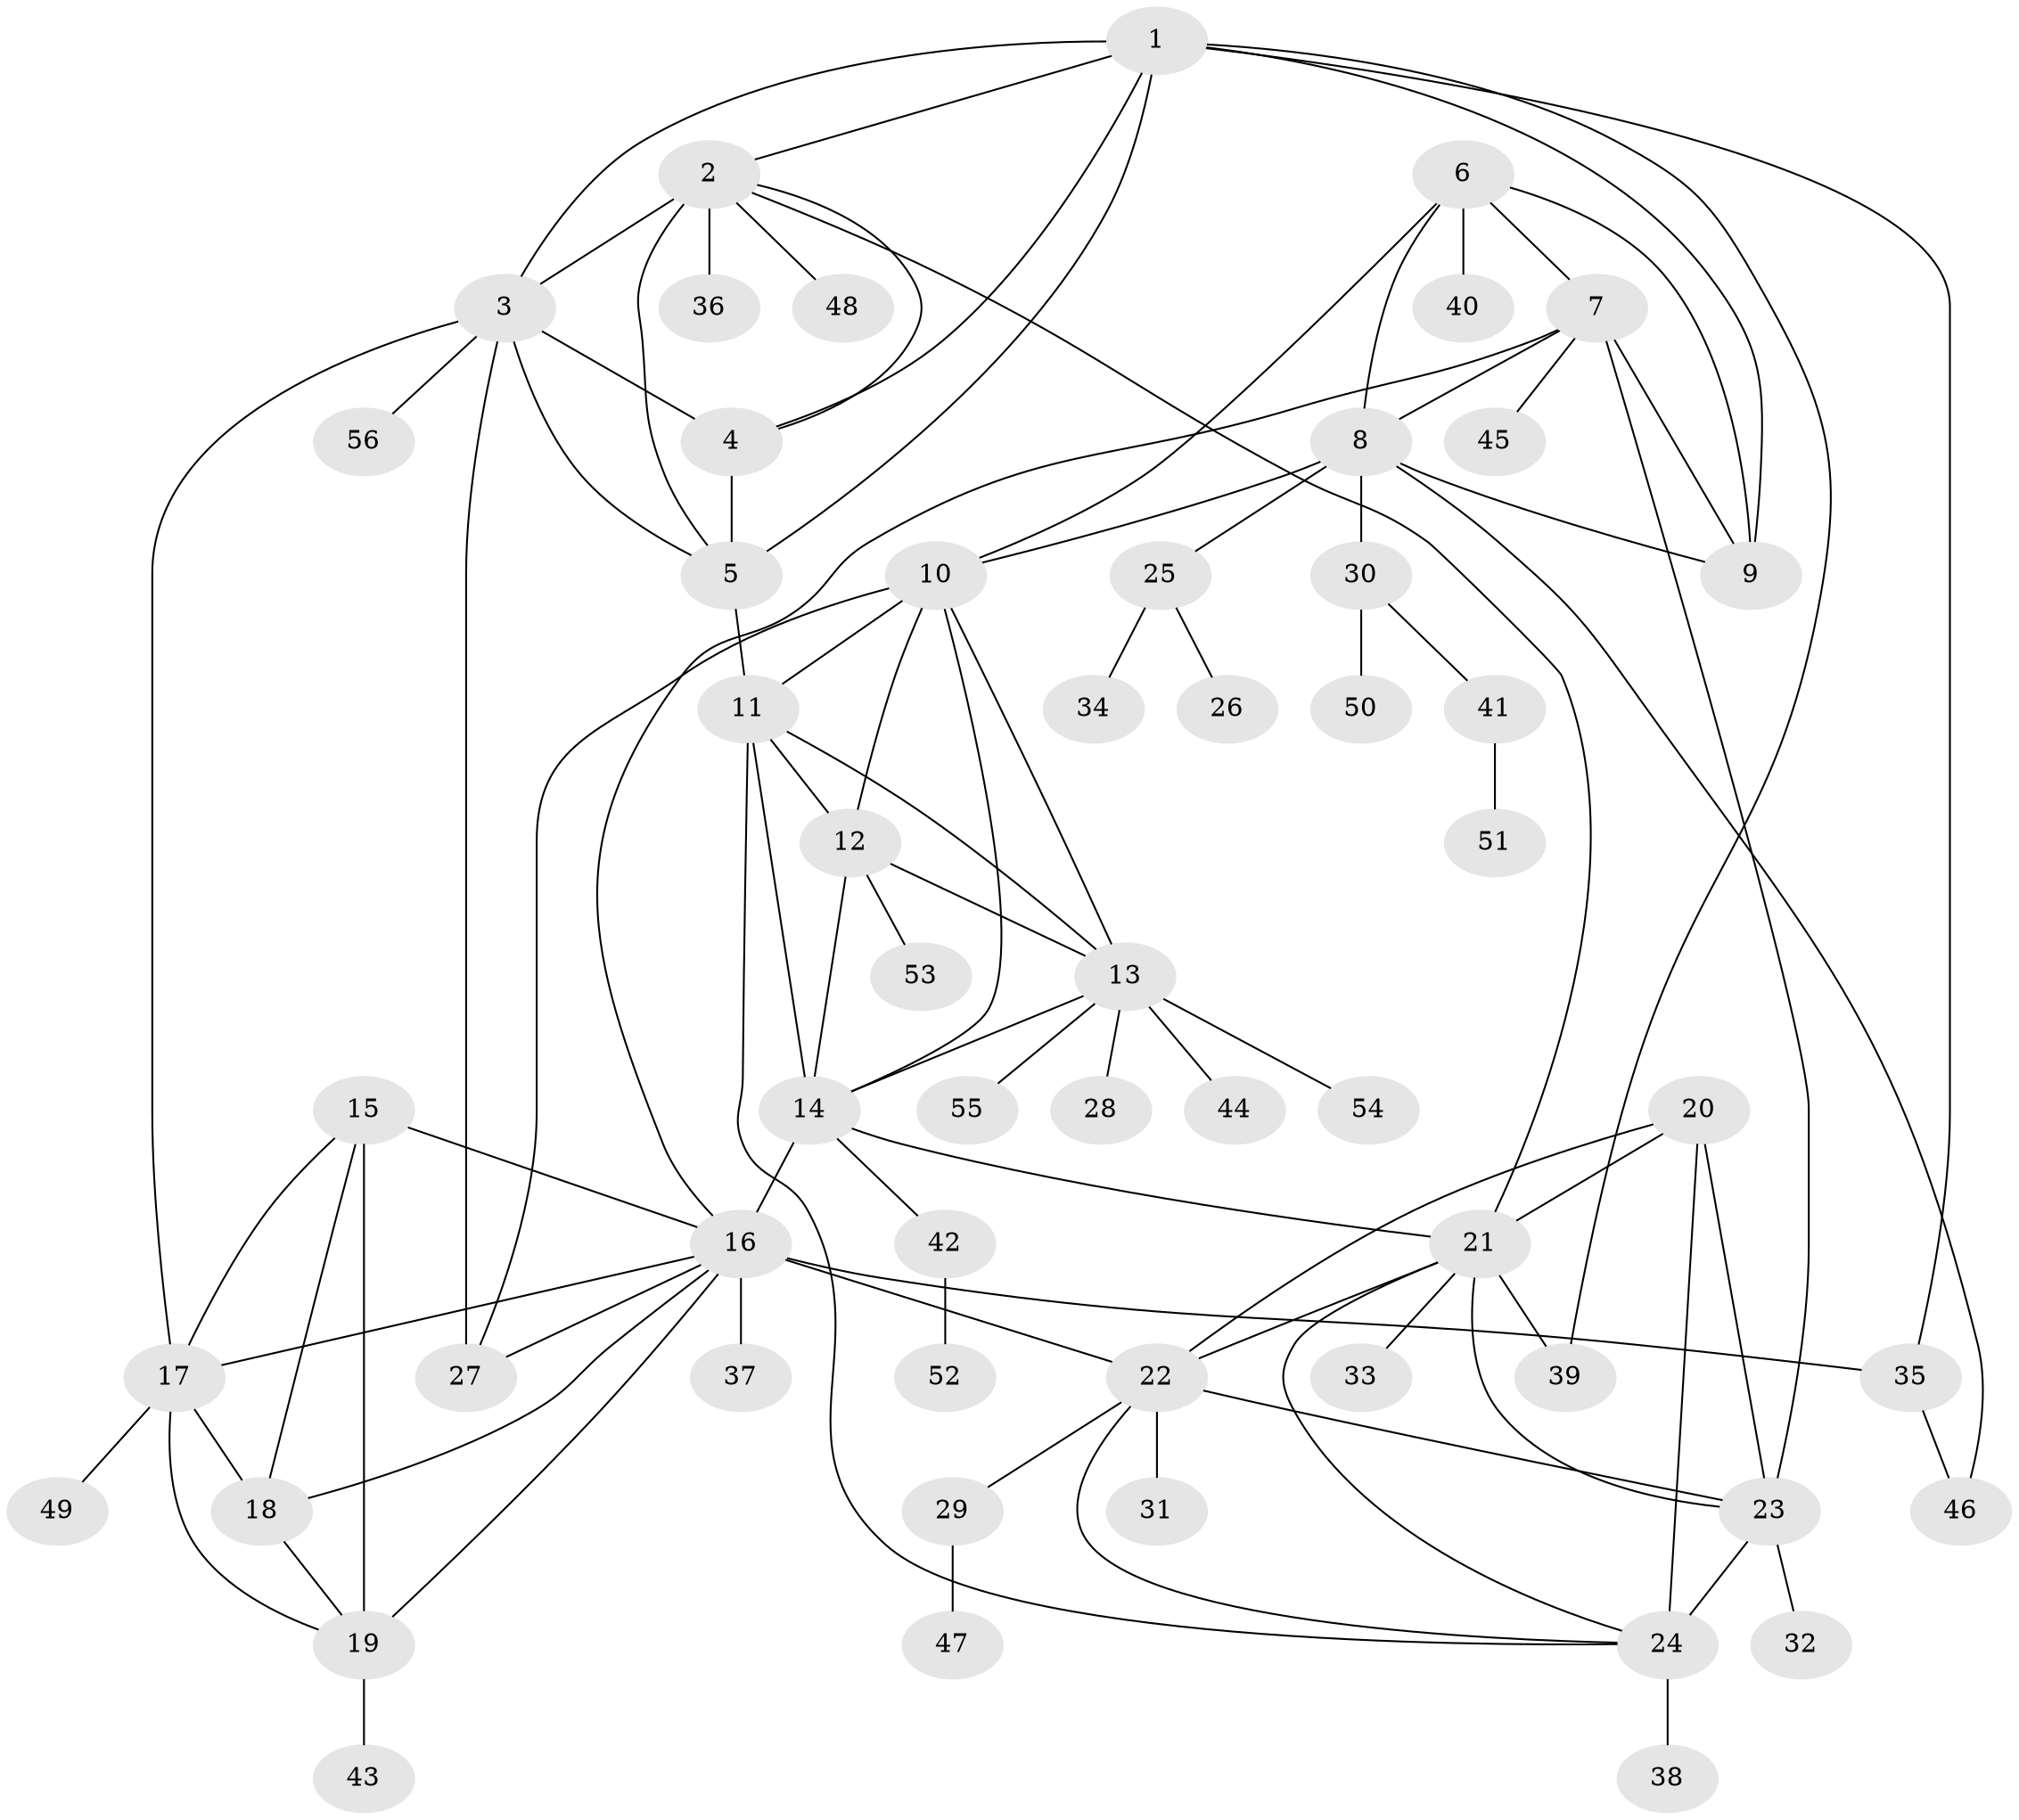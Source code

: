 // original degree distribution, {8: 0.0625, 11: 0.017857142857142856, 4: 0.044642857142857144, 7: 0.044642857142857144, 6: 0.026785714285714284, 9: 0.026785714285714284, 14: 0.008928571428571428, 5: 0.026785714285714284, 2: 0.125, 1: 0.5892857142857143, 3: 0.026785714285714284}
// Generated by graph-tools (version 1.1) at 2025/37/03/09/25 02:37:34]
// undirected, 56 vertices, 95 edges
graph export_dot {
graph [start="1"]
  node [color=gray90,style=filled];
  1;
  2;
  3;
  4;
  5;
  6;
  7;
  8;
  9;
  10;
  11;
  12;
  13;
  14;
  15;
  16;
  17;
  18;
  19;
  20;
  21;
  22;
  23;
  24;
  25;
  26;
  27;
  28;
  29;
  30;
  31;
  32;
  33;
  34;
  35;
  36;
  37;
  38;
  39;
  40;
  41;
  42;
  43;
  44;
  45;
  46;
  47;
  48;
  49;
  50;
  51;
  52;
  53;
  54;
  55;
  56;
  1 -- 2 [weight=1.0];
  1 -- 3 [weight=1.0];
  1 -- 4 [weight=1.0];
  1 -- 5 [weight=1.0];
  1 -- 9 [weight=1.0];
  1 -- 35 [weight=1.0];
  1 -- 39 [weight=1.0];
  2 -- 3 [weight=1.0];
  2 -- 4 [weight=1.0];
  2 -- 5 [weight=1.0];
  2 -- 21 [weight=1.0];
  2 -- 36 [weight=4.0];
  2 -- 48 [weight=1.0];
  3 -- 4 [weight=1.0];
  3 -- 5 [weight=1.0];
  3 -- 17 [weight=1.0];
  3 -- 27 [weight=1.0];
  3 -- 56 [weight=1.0];
  4 -- 5 [weight=2.0];
  5 -- 11 [weight=1.0];
  6 -- 7 [weight=2.0];
  6 -- 8 [weight=2.0];
  6 -- 9 [weight=2.0];
  6 -- 10 [weight=1.0];
  6 -- 40 [weight=2.0];
  7 -- 8 [weight=1.0];
  7 -- 9 [weight=1.0];
  7 -- 16 [weight=1.0];
  7 -- 23 [weight=1.0];
  7 -- 45 [weight=1.0];
  8 -- 9 [weight=1.0];
  8 -- 10 [weight=1.0];
  8 -- 25 [weight=1.0];
  8 -- 30 [weight=1.0];
  8 -- 46 [weight=1.0];
  10 -- 11 [weight=1.0];
  10 -- 12 [weight=1.0];
  10 -- 13 [weight=1.0];
  10 -- 14 [weight=1.0];
  10 -- 27 [weight=1.0];
  11 -- 12 [weight=1.0];
  11 -- 13 [weight=1.0];
  11 -- 14 [weight=1.0];
  11 -- 24 [weight=1.0];
  12 -- 13 [weight=1.0];
  12 -- 14 [weight=1.0];
  12 -- 53 [weight=1.0];
  13 -- 14 [weight=1.0];
  13 -- 28 [weight=1.0];
  13 -- 44 [weight=1.0];
  13 -- 54 [weight=1.0];
  13 -- 55 [weight=1.0];
  14 -- 16 [weight=4.0];
  14 -- 21 [weight=1.0];
  14 -- 42 [weight=1.0];
  15 -- 16 [weight=1.0];
  15 -- 17 [weight=1.0];
  15 -- 18 [weight=1.0];
  15 -- 19 [weight=4.0];
  16 -- 17 [weight=1.0];
  16 -- 18 [weight=1.0];
  16 -- 19 [weight=1.0];
  16 -- 22 [weight=1.0];
  16 -- 27 [weight=1.0];
  16 -- 35 [weight=1.0];
  16 -- 37 [weight=1.0];
  17 -- 18 [weight=1.0];
  17 -- 19 [weight=1.0];
  17 -- 49 [weight=1.0];
  18 -- 19 [weight=1.0];
  19 -- 43 [weight=1.0];
  20 -- 21 [weight=1.0];
  20 -- 22 [weight=1.0];
  20 -- 23 [weight=1.0];
  20 -- 24 [weight=4.0];
  21 -- 22 [weight=1.0];
  21 -- 23 [weight=1.0];
  21 -- 24 [weight=1.0];
  21 -- 33 [weight=1.0];
  21 -- 39 [weight=3.0];
  22 -- 23 [weight=1.0];
  22 -- 24 [weight=1.0];
  22 -- 29 [weight=1.0];
  22 -- 31 [weight=1.0];
  23 -- 24 [weight=1.0];
  23 -- 32 [weight=1.0];
  24 -- 38 [weight=1.0];
  25 -- 26 [weight=1.0];
  25 -- 34 [weight=2.0];
  29 -- 47 [weight=2.0];
  30 -- 41 [weight=1.0];
  30 -- 50 [weight=1.0];
  35 -- 46 [weight=1.0];
  41 -- 51 [weight=1.0];
  42 -- 52 [weight=1.0];
}
